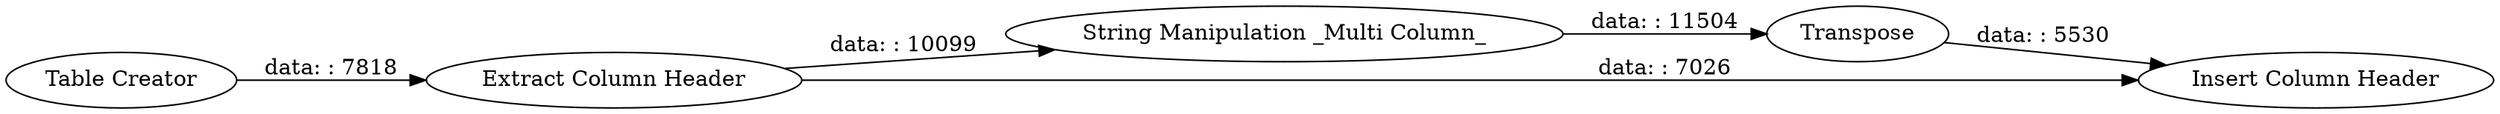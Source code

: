 digraph {
	"6899659358458132442_69" [label="Table Creator"]
	"6899659358458132442_75" [label="String Manipulation _Multi Column_"]
	"6899659358458132442_73" [label="Insert Column Header"]
	"6899659358458132442_74" [label=Transpose]
	"6899659358458132442_71" [label="Extract Column Header"]
	"6899659358458132442_71" -> "6899659358458132442_75" [label="data: : 10099"]
	"6899659358458132442_71" -> "6899659358458132442_73" [label="data: : 7026"]
	"6899659358458132442_75" -> "6899659358458132442_74" [label="data: : 11504"]
	"6899659358458132442_74" -> "6899659358458132442_73" [label="data: : 5530"]
	"6899659358458132442_69" -> "6899659358458132442_71" [label="data: : 7818"]
	rankdir=LR
}
